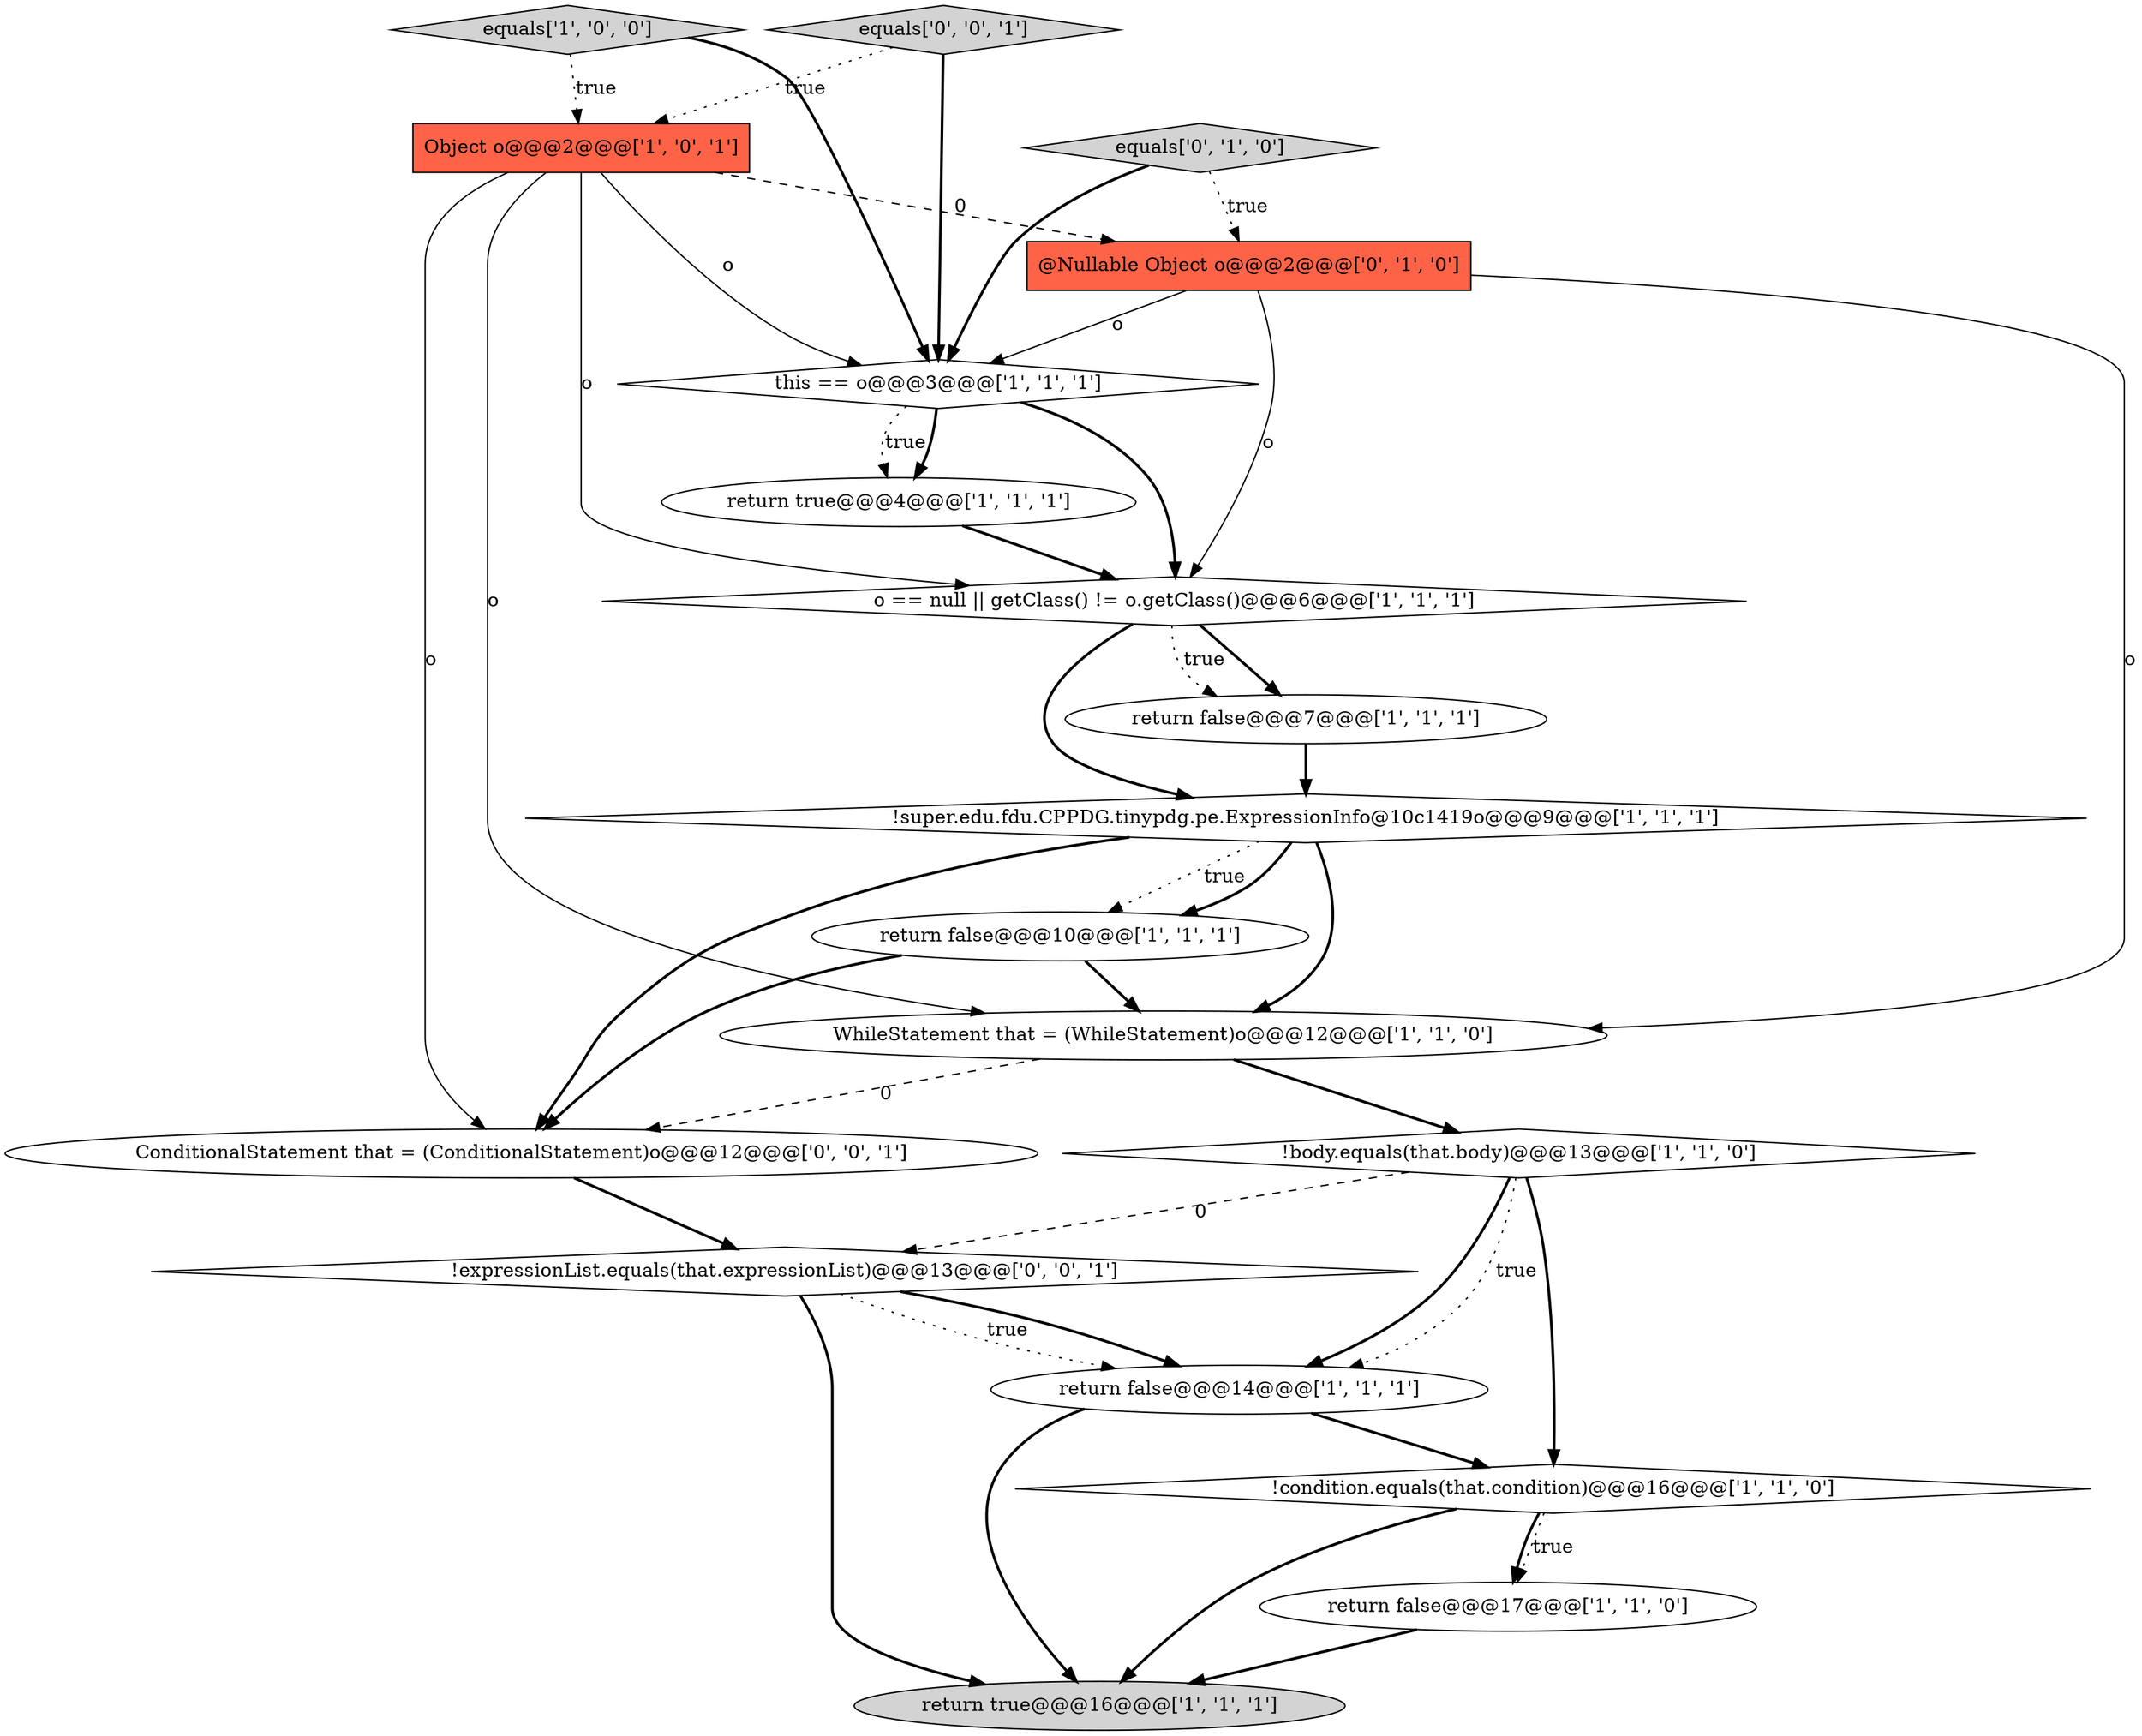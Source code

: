 digraph {
9 [style = filled, label = "this == o@@@3@@@['1', '1', '1']", fillcolor = white, shape = diamond image = "AAA0AAABBB1BBB"];
0 [style = filled, label = "!condition.equals(that.condition)@@@16@@@['1', '1', '0']", fillcolor = white, shape = diamond image = "AAA0AAABBB1BBB"];
4 [style = filled, label = "Object o@@@2@@@['1', '0', '1']", fillcolor = tomato, shape = box image = "AAA0AAABBB1BBB"];
11 [style = filled, label = "return true@@@16@@@['1', '1', '1']", fillcolor = lightgray, shape = ellipse image = "AAA0AAABBB1BBB"];
3 [style = filled, label = "return false@@@14@@@['1', '1', '1']", fillcolor = white, shape = ellipse image = "AAA0AAABBB1BBB"];
5 [style = filled, label = "o == null || getClass() != o.getClass()@@@6@@@['1', '1', '1']", fillcolor = white, shape = diamond image = "AAA0AAABBB1BBB"];
10 [style = filled, label = "return false@@@7@@@['1', '1', '1']", fillcolor = white, shape = ellipse image = "AAA0AAABBB1BBB"];
6 [style = filled, label = "return false@@@17@@@['1', '1', '0']", fillcolor = white, shape = ellipse image = "AAA0AAABBB1BBB"];
17 [style = filled, label = "equals['0', '0', '1']", fillcolor = lightgray, shape = diamond image = "AAA0AAABBB3BBB"];
2 [style = filled, label = "return false@@@10@@@['1', '1', '1']", fillcolor = white, shape = ellipse image = "AAA0AAABBB1BBB"];
1 [style = filled, label = "return true@@@4@@@['1', '1', '1']", fillcolor = white, shape = ellipse image = "AAA0AAABBB1BBB"];
7 [style = filled, label = "!body.equals(that.body)@@@13@@@['1', '1', '0']", fillcolor = white, shape = diamond image = "AAA0AAABBB1BBB"];
14 [style = filled, label = "equals['0', '1', '0']", fillcolor = lightgray, shape = diamond image = "AAA0AAABBB2BBB"];
12 [style = filled, label = "equals['1', '0', '0']", fillcolor = lightgray, shape = diamond image = "AAA0AAABBB1BBB"];
15 [style = filled, label = "@Nullable Object o@@@2@@@['0', '1', '0']", fillcolor = tomato, shape = box image = "AAA1AAABBB2BBB"];
18 [style = filled, label = "ConditionalStatement that = (ConditionalStatement)o@@@12@@@['0', '0', '1']", fillcolor = white, shape = ellipse image = "AAA0AAABBB3BBB"];
8 [style = filled, label = "!super.edu.fdu.CPPDG.tinypdg.pe.ExpressionInfo@10c1419o@@@9@@@['1', '1', '1']", fillcolor = white, shape = diamond image = "AAA0AAABBB1BBB"];
13 [style = filled, label = "WhileStatement that = (WhileStatement)o@@@12@@@['1', '1', '0']", fillcolor = white, shape = ellipse image = "AAA0AAABBB1BBB"];
16 [style = filled, label = "!expressionList.equals(that.expressionList)@@@13@@@['0', '0', '1']", fillcolor = white, shape = diamond image = "AAA0AAABBB3BBB"];
1->5 [style = bold, label=""];
16->3 [style = bold, label=""];
5->10 [style = bold, label=""];
5->8 [style = bold, label=""];
16->11 [style = bold, label=""];
4->18 [style = solid, label="o"];
0->6 [style = bold, label=""];
17->4 [style = dotted, label="true"];
5->10 [style = dotted, label="true"];
8->2 [style = dotted, label="true"];
8->18 [style = bold, label=""];
17->9 [style = bold, label=""];
7->16 [style = dashed, label="0"];
3->11 [style = bold, label=""];
15->9 [style = solid, label="o"];
0->11 [style = bold, label=""];
2->18 [style = bold, label=""];
7->0 [style = bold, label=""];
0->6 [style = dotted, label="true"];
12->9 [style = bold, label=""];
4->9 [style = solid, label="o"];
16->3 [style = dotted, label="true"];
7->3 [style = bold, label=""];
3->0 [style = bold, label=""];
2->13 [style = bold, label=""];
14->15 [style = dotted, label="true"];
4->5 [style = solid, label="o"];
15->13 [style = solid, label="o"];
15->5 [style = solid, label="o"];
10->8 [style = bold, label=""];
8->2 [style = bold, label=""];
7->3 [style = dotted, label="true"];
13->7 [style = bold, label=""];
4->15 [style = dashed, label="0"];
6->11 [style = bold, label=""];
9->1 [style = dotted, label="true"];
9->5 [style = bold, label=""];
14->9 [style = bold, label=""];
12->4 [style = dotted, label="true"];
13->18 [style = dashed, label="0"];
9->1 [style = bold, label=""];
4->13 [style = solid, label="o"];
8->13 [style = bold, label=""];
18->16 [style = bold, label=""];
}
